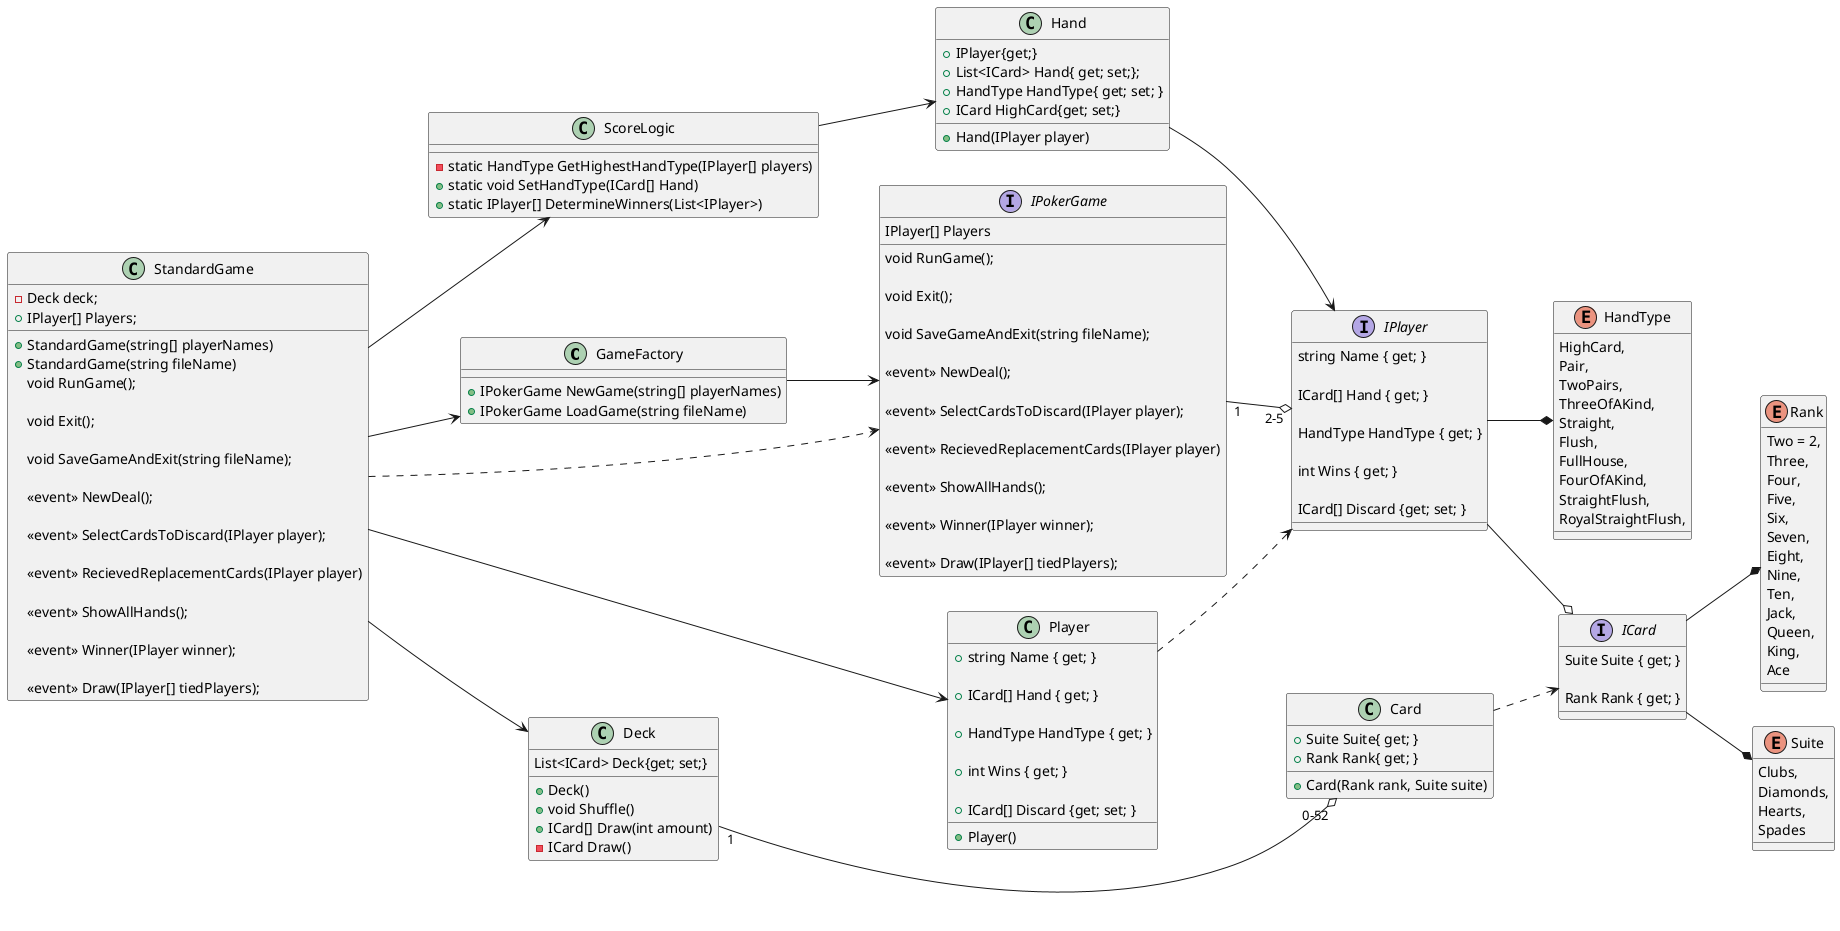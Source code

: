 @startuml Design
left to right direction
class GameFactory
{
    +IPokerGame NewGame(string[] playerNames)
    +IPokerGame LoadGame(string fileName)
}
GameFactory ==> IPokerGame
interface IPokerGame
{
    IPlayer[] Players
    void RunGame();

    void Exit();

    void SaveGameAndExit(string fileName);

    <<event>> NewDeal();

    <<event>> SelectCardsToDiscard(IPlayer player);

    <<event>> RecievedReplacementCards(IPlayer player)

    <<event>> ShowAllHands();

    <<event>> Winner(IPlayer winner);

    <<event>> Draw(IPlayer[] tiedPlayers);
}
IPokerGame "1" ==o "2-5"IPlayer
class StandardGame
{
    +StandardGame(string[] playerNames)
    +StandardGame(string fileName)
    -Deck deck;
    +IPlayer[] Players;
    void RunGame();

    void Exit();

    void SaveGameAndExit(string fileName);

    <<event>> NewDeal();

    <<event>> SelectCardsToDiscard(IPlayer player);

    <<event>> RecievedReplacementCards(IPlayer player)

    <<event>> ShowAllHands();

    <<event>> Winner(IPlayer winner);

    <<event>> Draw(IPlayer[] tiedPlayers);
}
StandardGame --> Player
StandardGame --> Deck
StandardGame ..> IPokerGame
StandardGame --> GameFactory
StandardGame --> ScoreLogic
class ScoreLogic{
    -static HandType GetHighestHandType(IPlayer[] players)
    +static void SetHandType(ICard[] Hand)
    +static IPlayer[] DetermineWinners(List<IPlayer>)
}
ScoreLogic --> Hand
class Hand{
    +Hand(IPlayer player)
    +IPlayer{get;}
    +List<ICard> Hand{ get; set;};
    +HandType HandType{ get; set; }
    +ICard HighCard{get; set;}
}
Hand --> IPlayer
interface IPlayer{
    string Name { get; }

    ICard[] Hand { get; }

    HandType HandType { get; }

    int Wins { get; }

    ICard[] Discard {get; set; }
}
class Player{
    +Player()
    +string Name { get; }

    +ICard[] Hand { get; }

    +HandType HandType { get; }

    +int Wins { get; }

    +ICard[] Discard {get; set; }
}
Player ..> IPlayer
IPlayer --* HandType
enum HandType
{
    HighCard,
    Pair,
    TwoPairs,
    ThreeOfAKind,
    Straight,
    Flush,
    FullHouse,
    FourOfAKind,
    StraightFlush,
    RoyalStraightFlush,
}
IPlayer ==o ICard
Card ..> ICard
Deck "1" --o "0-52" Card
class Deck{
    +Deck()
    +void Shuffle()
    +ICard[] Draw(int amount)
    -ICard Draw()
    List<ICard> Deck{get; set;}
}
interface ICard
{
    Suite Suite { get; }

    Rank Rank { get; }
}
class Card
{
    +Card(Rank rank, Suite suite)
    +Suite Suite{ get; }
    +Rank Rank{ get; }
}
ICard ==* Rank
ICard ==* Suite
enum Rank{
    Two = 2,
    Three,
    Four,
    Five,
    Six,
    Seven,
    Eight,
    Nine,
    Ten,
    Jack,
    Queen,
    King,
    Ace
}
enum Suite{
    Clubs,
    Diamonds,
    Hearts,
    Spades
}


@enduml